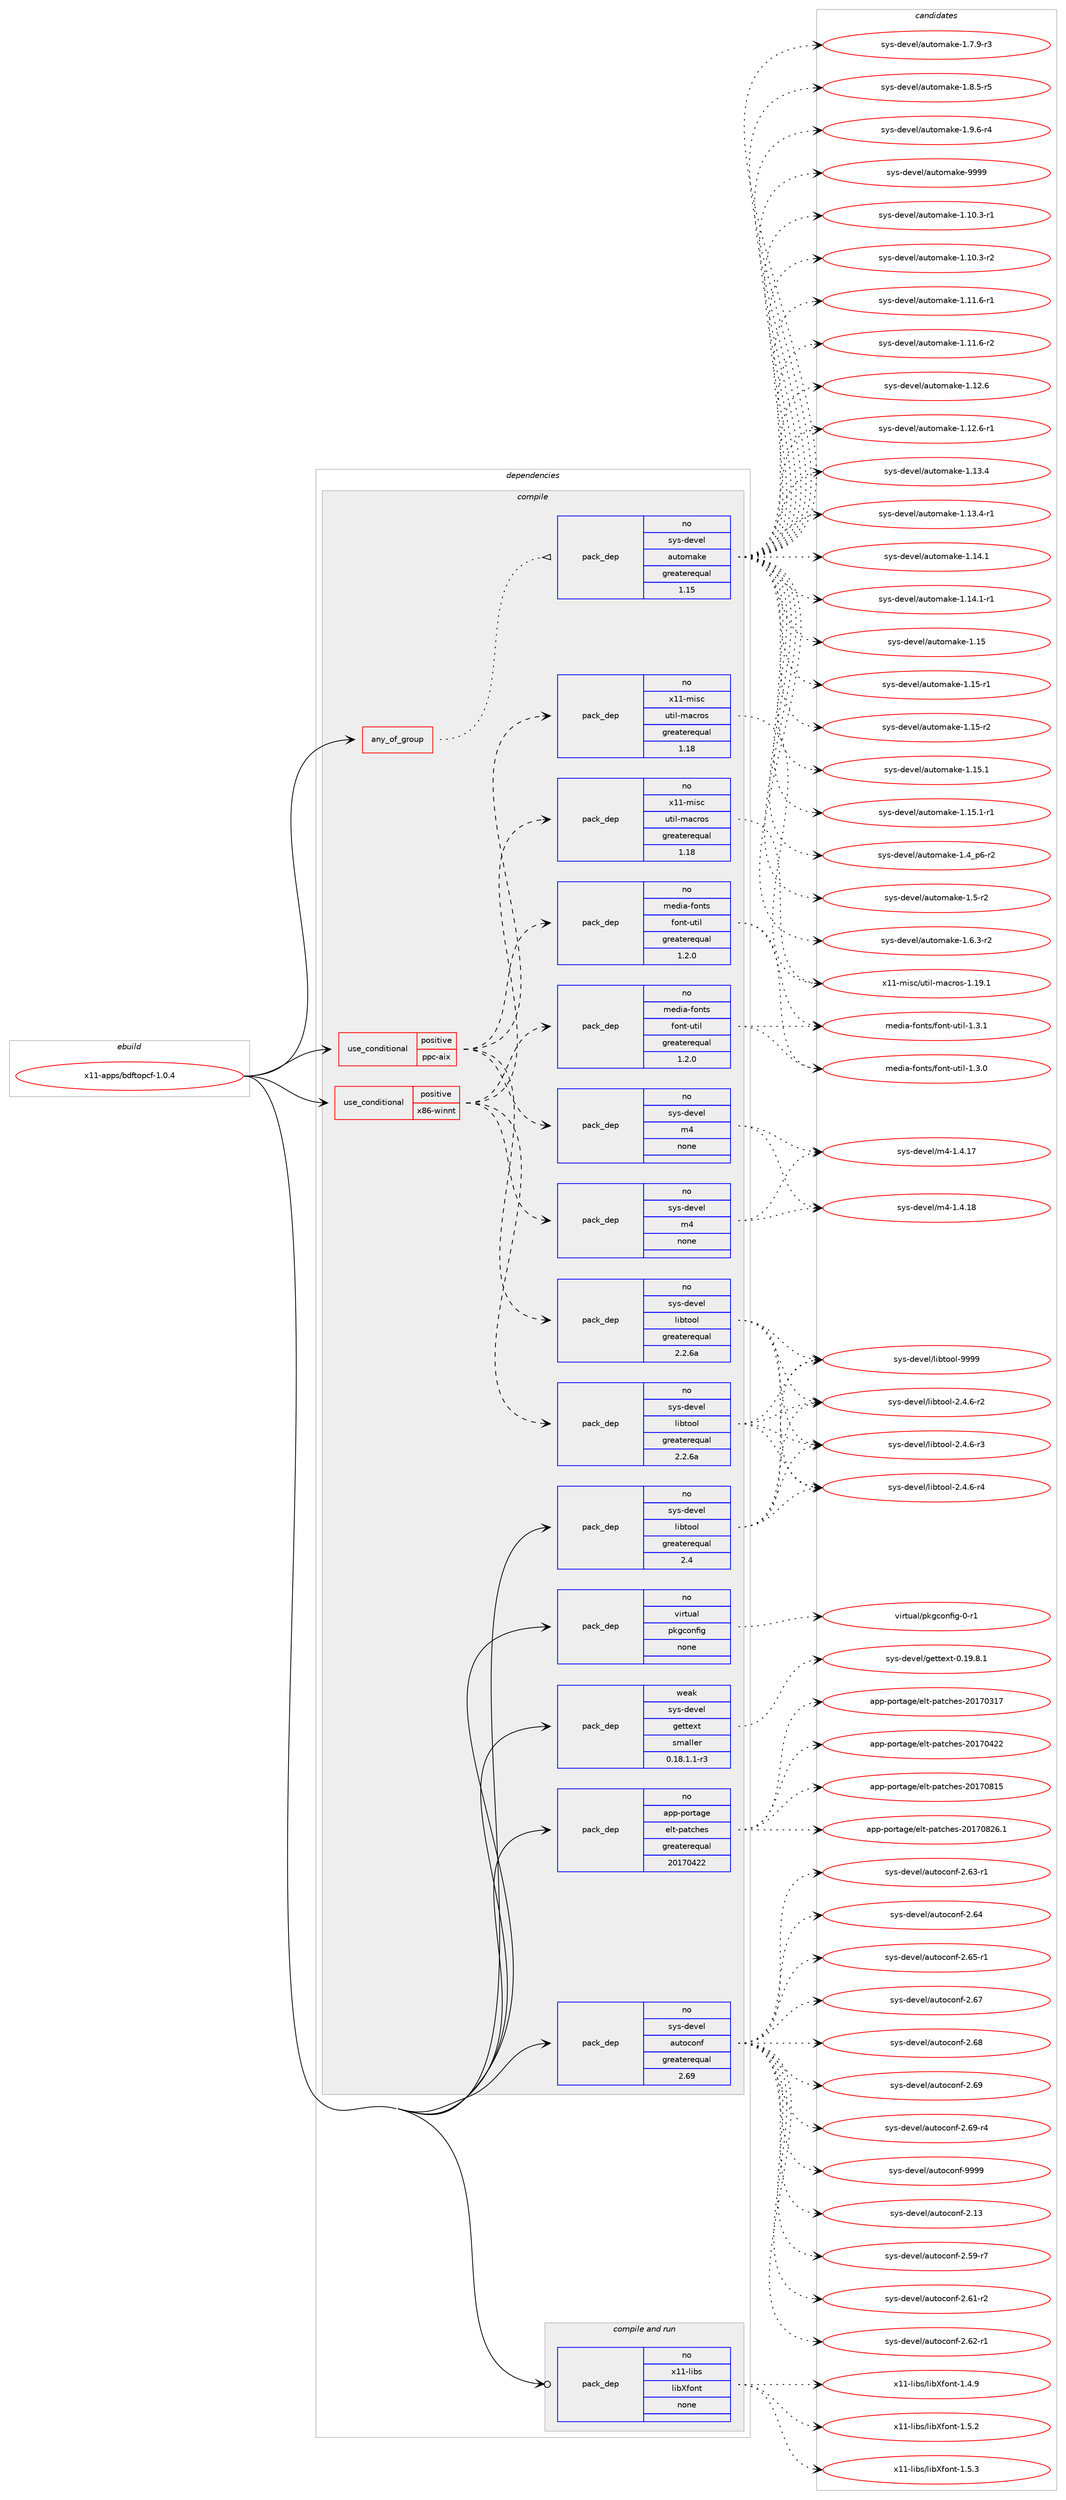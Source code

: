 digraph prolog {

# *************
# Graph options
# *************

newrank=true;
concentrate=true;
compound=true;
graph [rankdir=LR,fontname=Helvetica,fontsize=10,ranksep=1.5];#, ranksep=2.5, nodesep=0.2];
edge  [arrowhead=vee];
node  [fontname=Helvetica,fontsize=10];

# **********
# The ebuild
# **********

subgraph cluster_leftcol {
color=gray;
rank=same;
label=<<i>ebuild</i>>;
id [label="x11-apps/bdftopcf-1.0.4", color=red, width=4, href="../x11-apps/bdftopcf-1.0.4.svg"];
}

# ****************
# The dependencies
# ****************

subgraph cluster_midcol {
color=gray;
label=<<i>dependencies</i>>;
subgraph cluster_compile {
fillcolor="#eeeeee";
style=filled;
label=<<i>compile</i>>;
subgraph any8995 {
dependency508832 [label=<<TABLE BORDER="0" CELLBORDER="1" CELLSPACING="0" CELLPADDING="4"><TR><TD CELLPADDING="10">any_of_group</TD></TR></TABLE>>, shape=none, color=red];subgraph pack378124 {
dependency508833 [label=<<TABLE BORDER="0" CELLBORDER="1" CELLSPACING="0" CELLPADDING="4" WIDTH="220"><TR><TD ROWSPAN="6" CELLPADDING="30">pack_dep</TD></TR><TR><TD WIDTH="110">no</TD></TR><TR><TD>sys-devel</TD></TR><TR><TD>automake</TD></TR><TR><TD>greaterequal</TD></TR><TR><TD>1.15</TD></TR></TABLE>>, shape=none, color=blue];
}
dependency508832:e -> dependency508833:w [weight=20,style="dotted",arrowhead="oinv"];
}
id:e -> dependency508832:w [weight=20,style="solid",arrowhead="vee"];
subgraph cond121374 {
dependency508834 [label=<<TABLE BORDER="0" CELLBORDER="1" CELLSPACING="0" CELLPADDING="4"><TR><TD ROWSPAN="3" CELLPADDING="10">use_conditional</TD></TR><TR><TD>positive</TD></TR><TR><TD>ppc-aix</TD></TR></TABLE>>, shape=none, color=red];
subgraph pack378125 {
dependency508835 [label=<<TABLE BORDER="0" CELLBORDER="1" CELLSPACING="0" CELLPADDING="4" WIDTH="220"><TR><TD ROWSPAN="6" CELLPADDING="30">pack_dep</TD></TR><TR><TD WIDTH="110">no</TD></TR><TR><TD>sys-devel</TD></TR><TR><TD>libtool</TD></TR><TR><TD>greaterequal</TD></TR><TR><TD>2.2.6a</TD></TR></TABLE>>, shape=none, color=blue];
}
dependency508834:e -> dependency508835:w [weight=20,style="dashed",arrowhead="vee"];
subgraph pack378126 {
dependency508836 [label=<<TABLE BORDER="0" CELLBORDER="1" CELLSPACING="0" CELLPADDING="4" WIDTH="220"><TR><TD ROWSPAN="6" CELLPADDING="30">pack_dep</TD></TR><TR><TD WIDTH="110">no</TD></TR><TR><TD>sys-devel</TD></TR><TR><TD>m4</TD></TR><TR><TD>none</TD></TR><TR><TD></TD></TR></TABLE>>, shape=none, color=blue];
}
dependency508834:e -> dependency508836:w [weight=20,style="dashed",arrowhead="vee"];
subgraph pack378127 {
dependency508837 [label=<<TABLE BORDER="0" CELLBORDER="1" CELLSPACING="0" CELLPADDING="4" WIDTH="220"><TR><TD ROWSPAN="6" CELLPADDING="30">pack_dep</TD></TR><TR><TD WIDTH="110">no</TD></TR><TR><TD>x11-misc</TD></TR><TR><TD>util-macros</TD></TR><TR><TD>greaterequal</TD></TR><TR><TD>1.18</TD></TR></TABLE>>, shape=none, color=blue];
}
dependency508834:e -> dependency508837:w [weight=20,style="dashed",arrowhead="vee"];
subgraph pack378128 {
dependency508838 [label=<<TABLE BORDER="0" CELLBORDER="1" CELLSPACING="0" CELLPADDING="4" WIDTH="220"><TR><TD ROWSPAN="6" CELLPADDING="30">pack_dep</TD></TR><TR><TD WIDTH="110">no</TD></TR><TR><TD>media-fonts</TD></TR><TR><TD>font-util</TD></TR><TR><TD>greaterequal</TD></TR><TR><TD>1.2.0</TD></TR></TABLE>>, shape=none, color=blue];
}
dependency508834:e -> dependency508838:w [weight=20,style="dashed",arrowhead="vee"];
}
id:e -> dependency508834:w [weight=20,style="solid",arrowhead="vee"];
subgraph cond121375 {
dependency508839 [label=<<TABLE BORDER="0" CELLBORDER="1" CELLSPACING="0" CELLPADDING="4"><TR><TD ROWSPAN="3" CELLPADDING="10">use_conditional</TD></TR><TR><TD>positive</TD></TR><TR><TD>x86-winnt</TD></TR></TABLE>>, shape=none, color=red];
subgraph pack378129 {
dependency508840 [label=<<TABLE BORDER="0" CELLBORDER="1" CELLSPACING="0" CELLPADDING="4" WIDTH="220"><TR><TD ROWSPAN="6" CELLPADDING="30">pack_dep</TD></TR><TR><TD WIDTH="110">no</TD></TR><TR><TD>sys-devel</TD></TR><TR><TD>libtool</TD></TR><TR><TD>greaterequal</TD></TR><TR><TD>2.2.6a</TD></TR></TABLE>>, shape=none, color=blue];
}
dependency508839:e -> dependency508840:w [weight=20,style="dashed",arrowhead="vee"];
subgraph pack378130 {
dependency508841 [label=<<TABLE BORDER="0" CELLBORDER="1" CELLSPACING="0" CELLPADDING="4" WIDTH="220"><TR><TD ROWSPAN="6" CELLPADDING="30">pack_dep</TD></TR><TR><TD WIDTH="110">no</TD></TR><TR><TD>sys-devel</TD></TR><TR><TD>m4</TD></TR><TR><TD>none</TD></TR><TR><TD></TD></TR></TABLE>>, shape=none, color=blue];
}
dependency508839:e -> dependency508841:w [weight=20,style="dashed",arrowhead="vee"];
subgraph pack378131 {
dependency508842 [label=<<TABLE BORDER="0" CELLBORDER="1" CELLSPACING="0" CELLPADDING="4" WIDTH="220"><TR><TD ROWSPAN="6" CELLPADDING="30">pack_dep</TD></TR><TR><TD WIDTH="110">no</TD></TR><TR><TD>x11-misc</TD></TR><TR><TD>util-macros</TD></TR><TR><TD>greaterequal</TD></TR><TR><TD>1.18</TD></TR></TABLE>>, shape=none, color=blue];
}
dependency508839:e -> dependency508842:w [weight=20,style="dashed",arrowhead="vee"];
subgraph pack378132 {
dependency508843 [label=<<TABLE BORDER="0" CELLBORDER="1" CELLSPACING="0" CELLPADDING="4" WIDTH="220"><TR><TD ROWSPAN="6" CELLPADDING="30">pack_dep</TD></TR><TR><TD WIDTH="110">no</TD></TR><TR><TD>media-fonts</TD></TR><TR><TD>font-util</TD></TR><TR><TD>greaterequal</TD></TR><TR><TD>1.2.0</TD></TR></TABLE>>, shape=none, color=blue];
}
dependency508839:e -> dependency508843:w [weight=20,style="dashed",arrowhead="vee"];
}
id:e -> dependency508839:w [weight=20,style="solid",arrowhead="vee"];
subgraph pack378133 {
dependency508844 [label=<<TABLE BORDER="0" CELLBORDER="1" CELLSPACING="0" CELLPADDING="4" WIDTH="220"><TR><TD ROWSPAN="6" CELLPADDING="30">pack_dep</TD></TR><TR><TD WIDTH="110">no</TD></TR><TR><TD>app-portage</TD></TR><TR><TD>elt-patches</TD></TR><TR><TD>greaterequal</TD></TR><TR><TD>20170422</TD></TR></TABLE>>, shape=none, color=blue];
}
id:e -> dependency508844:w [weight=20,style="solid",arrowhead="vee"];
subgraph pack378134 {
dependency508845 [label=<<TABLE BORDER="0" CELLBORDER="1" CELLSPACING="0" CELLPADDING="4" WIDTH="220"><TR><TD ROWSPAN="6" CELLPADDING="30">pack_dep</TD></TR><TR><TD WIDTH="110">no</TD></TR><TR><TD>sys-devel</TD></TR><TR><TD>autoconf</TD></TR><TR><TD>greaterequal</TD></TR><TR><TD>2.69</TD></TR></TABLE>>, shape=none, color=blue];
}
id:e -> dependency508845:w [weight=20,style="solid",arrowhead="vee"];
subgraph pack378135 {
dependency508846 [label=<<TABLE BORDER="0" CELLBORDER="1" CELLSPACING="0" CELLPADDING="4" WIDTH="220"><TR><TD ROWSPAN="6" CELLPADDING="30">pack_dep</TD></TR><TR><TD WIDTH="110">no</TD></TR><TR><TD>sys-devel</TD></TR><TR><TD>libtool</TD></TR><TR><TD>greaterequal</TD></TR><TR><TD>2.4</TD></TR></TABLE>>, shape=none, color=blue];
}
id:e -> dependency508846:w [weight=20,style="solid",arrowhead="vee"];
subgraph pack378136 {
dependency508847 [label=<<TABLE BORDER="0" CELLBORDER="1" CELLSPACING="0" CELLPADDING="4" WIDTH="220"><TR><TD ROWSPAN="6" CELLPADDING="30">pack_dep</TD></TR><TR><TD WIDTH="110">no</TD></TR><TR><TD>virtual</TD></TR><TR><TD>pkgconfig</TD></TR><TR><TD>none</TD></TR><TR><TD></TD></TR></TABLE>>, shape=none, color=blue];
}
id:e -> dependency508847:w [weight=20,style="solid",arrowhead="vee"];
subgraph pack378137 {
dependency508848 [label=<<TABLE BORDER="0" CELLBORDER="1" CELLSPACING="0" CELLPADDING="4" WIDTH="220"><TR><TD ROWSPAN="6" CELLPADDING="30">pack_dep</TD></TR><TR><TD WIDTH="110">weak</TD></TR><TR><TD>sys-devel</TD></TR><TR><TD>gettext</TD></TR><TR><TD>smaller</TD></TR><TR><TD>0.18.1.1-r3</TD></TR></TABLE>>, shape=none, color=blue];
}
id:e -> dependency508848:w [weight=20,style="solid",arrowhead="vee"];
}
subgraph cluster_compileandrun {
fillcolor="#eeeeee";
style=filled;
label=<<i>compile and run</i>>;
subgraph pack378138 {
dependency508849 [label=<<TABLE BORDER="0" CELLBORDER="1" CELLSPACING="0" CELLPADDING="4" WIDTH="220"><TR><TD ROWSPAN="6" CELLPADDING="30">pack_dep</TD></TR><TR><TD WIDTH="110">no</TD></TR><TR><TD>x11-libs</TD></TR><TR><TD>libXfont</TD></TR><TR><TD>none</TD></TR><TR><TD></TD></TR></TABLE>>, shape=none, color=blue];
}
id:e -> dependency508849:w [weight=20,style="solid",arrowhead="odotvee"];
}
subgraph cluster_run {
fillcolor="#eeeeee";
style=filled;
label=<<i>run</i>>;
}
}

# **************
# The candidates
# **************

subgraph cluster_choices {
rank=same;
color=gray;
label=<<i>candidates</i>>;

subgraph choice378124 {
color=black;
nodesep=1;
choice11512111545100101118101108479711711611110997107101454946494846514511449 [label="sys-devel/automake-1.10.3-r1", color=red, width=4,href="../sys-devel/automake-1.10.3-r1.svg"];
choice11512111545100101118101108479711711611110997107101454946494846514511450 [label="sys-devel/automake-1.10.3-r2", color=red, width=4,href="../sys-devel/automake-1.10.3-r2.svg"];
choice11512111545100101118101108479711711611110997107101454946494946544511449 [label="sys-devel/automake-1.11.6-r1", color=red, width=4,href="../sys-devel/automake-1.11.6-r1.svg"];
choice11512111545100101118101108479711711611110997107101454946494946544511450 [label="sys-devel/automake-1.11.6-r2", color=red, width=4,href="../sys-devel/automake-1.11.6-r2.svg"];
choice1151211154510010111810110847971171161111099710710145494649504654 [label="sys-devel/automake-1.12.6", color=red, width=4,href="../sys-devel/automake-1.12.6.svg"];
choice11512111545100101118101108479711711611110997107101454946495046544511449 [label="sys-devel/automake-1.12.6-r1", color=red, width=4,href="../sys-devel/automake-1.12.6-r1.svg"];
choice1151211154510010111810110847971171161111099710710145494649514652 [label="sys-devel/automake-1.13.4", color=red, width=4,href="../sys-devel/automake-1.13.4.svg"];
choice11512111545100101118101108479711711611110997107101454946495146524511449 [label="sys-devel/automake-1.13.4-r1", color=red, width=4,href="../sys-devel/automake-1.13.4-r1.svg"];
choice1151211154510010111810110847971171161111099710710145494649524649 [label="sys-devel/automake-1.14.1", color=red, width=4,href="../sys-devel/automake-1.14.1.svg"];
choice11512111545100101118101108479711711611110997107101454946495246494511449 [label="sys-devel/automake-1.14.1-r1", color=red, width=4,href="../sys-devel/automake-1.14.1-r1.svg"];
choice115121115451001011181011084797117116111109971071014549464953 [label="sys-devel/automake-1.15", color=red, width=4,href="../sys-devel/automake-1.15.svg"];
choice1151211154510010111810110847971171161111099710710145494649534511449 [label="sys-devel/automake-1.15-r1", color=red, width=4,href="../sys-devel/automake-1.15-r1.svg"];
choice1151211154510010111810110847971171161111099710710145494649534511450 [label="sys-devel/automake-1.15-r2", color=red, width=4,href="../sys-devel/automake-1.15-r2.svg"];
choice1151211154510010111810110847971171161111099710710145494649534649 [label="sys-devel/automake-1.15.1", color=red, width=4,href="../sys-devel/automake-1.15.1.svg"];
choice11512111545100101118101108479711711611110997107101454946495346494511449 [label="sys-devel/automake-1.15.1-r1", color=red, width=4,href="../sys-devel/automake-1.15.1-r1.svg"];
choice115121115451001011181011084797117116111109971071014549465295112544511450 [label="sys-devel/automake-1.4_p6-r2", color=red, width=4,href="../sys-devel/automake-1.4_p6-r2.svg"];
choice11512111545100101118101108479711711611110997107101454946534511450 [label="sys-devel/automake-1.5-r2", color=red, width=4,href="../sys-devel/automake-1.5-r2.svg"];
choice115121115451001011181011084797117116111109971071014549465446514511450 [label="sys-devel/automake-1.6.3-r2", color=red, width=4,href="../sys-devel/automake-1.6.3-r2.svg"];
choice115121115451001011181011084797117116111109971071014549465546574511451 [label="sys-devel/automake-1.7.9-r3", color=red, width=4,href="../sys-devel/automake-1.7.9-r3.svg"];
choice115121115451001011181011084797117116111109971071014549465646534511453 [label="sys-devel/automake-1.8.5-r5", color=red, width=4,href="../sys-devel/automake-1.8.5-r5.svg"];
choice115121115451001011181011084797117116111109971071014549465746544511452 [label="sys-devel/automake-1.9.6-r4", color=red, width=4,href="../sys-devel/automake-1.9.6-r4.svg"];
choice115121115451001011181011084797117116111109971071014557575757 [label="sys-devel/automake-9999", color=red, width=4,href="../sys-devel/automake-9999.svg"];
dependency508833:e -> choice11512111545100101118101108479711711611110997107101454946494846514511449:w [style=dotted,weight="100"];
dependency508833:e -> choice11512111545100101118101108479711711611110997107101454946494846514511450:w [style=dotted,weight="100"];
dependency508833:e -> choice11512111545100101118101108479711711611110997107101454946494946544511449:w [style=dotted,weight="100"];
dependency508833:e -> choice11512111545100101118101108479711711611110997107101454946494946544511450:w [style=dotted,weight="100"];
dependency508833:e -> choice1151211154510010111810110847971171161111099710710145494649504654:w [style=dotted,weight="100"];
dependency508833:e -> choice11512111545100101118101108479711711611110997107101454946495046544511449:w [style=dotted,weight="100"];
dependency508833:e -> choice1151211154510010111810110847971171161111099710710145494649514652:w [style=dotted,weight="100"];
dependency508833:e -> choice11512111545100101118101108479711711611110997107101454946495146524511449:w [style=dotted,weight="100"];
dependency508833:e -> choice1151211154510010111810110847971171161111099710710145494649524649:w [style=dotted,weight="100"];
dependency508833:e -> choice11512111545100101118101108479711711611110997107101454946495246494511449:w [style=dotted,weight="100"];
dependency508833:e -> choice115121115451001011181011084797117116111109971071014549464953:w [style=dotted,weight="100"];
dependency508833:e -> choice1151211154510010111810110847971171161111099710710145494649534511449:w [style=dotted,weight="100"];
dependency508833:e -> choice1151211154510010111810110847971171161111099710710145494649534511450:w [style=dotted,weight="100"];
dependency508833:e -> choice1151211154510010111810110847971171161111099710710145494649534649:w [style=dotted,weight="100"];
dependency508833:e -> choice11512111545100101118101108479711711611110997107101454946495346494511449:w [style=dotted,weight="100"];
dependency508833:e -> choice115121115451001011181011084797117116111109971071014549465295112544511450:w [style=dotted,weight="100"];
dependency508833:e -> choice11512111545100101118101108479711711611110997107101454946534511450:w [style=dotted,weight="100"];
dependency508833:e -> choice115121115451001011181011084797117116111109971071014549465446514511450:w [style=dotted,weight="100"];
dependency508833:e -> choice115121115451001011181011084797117116111109971071014549465546574511451:w [style=dotted,weight="100"];
dependency508833:e -> choice115121115451001011181011084797117116111109971071014549465646534511453:w [style=dotted,weight="100"];
dependency508833:e -> choice115121115451001011181011084797117116111109971071014549465746544511452:w [style=dotted,weight="100"];
dependency508833:e -> choice115121115451001011181011084797117116111109971071014557575757:w [style=dotted,weight="100"];
}
subgraph choice378125 {
color=black;
nodesep=1;
choice1151211154510010111810110847108105981161111111084550465246544511450 [label="sys-devel/libtool-2.4.6-r2", color=red, width=4,href="../sys-devel/libtool-2.4.6-r2.svg"];
choice1151211154510010111810110847108105981161111111084550465246544511451 [label="sys-devel/libtool-2.4.6-r3", color=red, width=4,href="../sys-devel/libtool-2.4.6-r3.svg"];
choice1151211154510010111810110847108105981161111111084550465246544511452 [label="sys-devel/libtool-2.4.6-r4", color=red, width=4,href="../sys-devel/libtool-2.4.6-r4.svg"];
choice1151211154510010111810110847108105981161111111084557575757 [label="sys-devel/libtool-9999", color=red, width=4,href="../sys-devel/libtool-9999.svg"];
dependency508835:e -> choice1151211154510010111810110847108105981161111111084550465246544511450:w [style=dotted,weight="100"];
dependency508835:e -> choice1151211154510010111810110847108105981161111111084550465246544511451:w [style=dotted,weight="100"];
dependency508835:e -> choice1151211154510010111810110847108105981161111111084550465246544511452:w [style=dotted,weight="100"];
dependency508835:e -> choice1151211154510010111810110847108105981161111111084557575757:w [style=dotted,weight="100"];
}
subgraph choice378126 {
color=black;
nodesep=1;
choice11512111545100101118101108471095245494652464955 [label="sys-devel/m4-1.4.17", color=red, width=4,href="../sys-devel/m4-1.4.17.svg"];
choice11512111545100101118101108471095245494652464956 [label="sys-devel/m4-1.4.18", color=red, width=4,href="../sys-devel/m4-1.4.18.svg"];
dependency508836:e -> choice11512111545100101118101108471095245494652464955:w [style=dotted,weight="100"];
dependency508836:e -> choice11512111545100101118101108471095245494652464956:w [style=dotted,weight="100"];
}
subgraph choice378127 {
color=black;
nodesep=1;
choice120494945109105115994711711610510845109979911411111545494649574649 [label="x11-misc/util-macros-1.19.1", color=red, width=4,href="../x11-misc/util-macros-1.19.1.svg"];
dependency508837:e -> choice120494945109105115994711711610510845109979911411111545494649574649:w [style=dotted,weight="100"];
}
subgraph choice378128 {
color=black;
nodesep=1;
choice10910110010597451021111101161154710211111011645117116105108454946514648 [label="media-fonts/font-util-1.3.0", color=red, width=4,href="../media-fonts/font-util-1.3.0.svg"];
choice10910110010597451021111101161154710211111011645117116105108454946514649 [label="media-fonts/font-util-1.3.1", color=red, width=4,href="../media-fonts/font-util-1.3.1.svg"];
dependency508838:e -> choice10910110010597451021111101161154710211111011645117116105108454946514648:w [style=dotted,weight="100"];
dependency508838:e -> choice10910110010597451021111101161154710211111011645117116105108454946514649:w [style=dotted,weight="100"];
}
subgraph choice378129 {
color=black;
nodesep=1;
choice1151211154510010111810110847108105981161111111084550465246544511450 [label="sys-devel/libtool-2.4.6-r2", color=red, width=4,href="../sys-devel/libtool-2.4.6-r2.svg"];
choice1151211154510010111810110847108105981161111111084550465246544511451 [label="sys-devel/libtool-2.4.6-r3", color=red, width=4,href="../sys-devel/libtool-2.4.6-r3.svg"];
choice1151211154510010111810110847108105981161111111084550465246544511452 [label="sys-devel/libtool-2.4.6-r4", color=red, width=4,href="../sys-devel/libtool-2.4.6-r4.svg"];
choice1151211154510010111810110847108105981161111111084557575757 [label="sys-devel/libtool-9999", color=red, width=4,href="../sys-devel/libtool-9999.svg"];
dependency508840:e -> choice1151211154510010111810110847108105981161111111084550465246544511450:w [style=dotted,weight="100"];
dependency508840:e -> choice1151211154510010111810110847108105981161111111084550465246544511451:w [style=dotted,weight="100"];
dependency508840:e -> choice1151211154510010111810110847108105981161111111084550465246544511452:w [style=dotted,weight="100"];
dependency508840:e -> choice1151211154510010111810110847108105981161111111084557575757:w [style=dotted,weight="100"];
}
subgraph choice378130 {
color=black;
nodesep=1;
choice11512111545100101118101108471095245494652464955 [label="sys-devel/m4-1.4.17", color=red, width=4,href="../sys-devel/m4-1.4.17.svg"];
choice11512111545100101118101108471095245494652464956 [label="sys-devel/m4-1.4.18", color=red, width=4,href="../sys-devel/m4-1.4.18.svg"];
dependency508841:e -> choice11512111545100101118101108471095245494652464955:w [style=dotted,weight="100"];
dependency508841:e -> choice11512111545100101118101108471095245494652464956:w [style=dotted,weight="100"];
}
subgraph choice378131 {
color=black;
nodesep=1;
choice120494945109105115994711711610510845109979911411111545494649574649 [label="x11-misc/util-macros-1.19.1", color=red, width=4,href="../x11-misc/util-macros-1.19.1.svg"];
dependency508842:e -> choice120494945109105115994711711610510845109979911411111545494649574649:w [style=dotted,weight="100"];
}
subgraph choice378132 {
color=black;
nodesep=1;
choice10910110010597451021111101161154710211111011645117116105108454946514648 [label="media-fonts/font-util-1.3.0", color=red, width=4,href="../media-fonts/font-util-1.3.0.svg"];
choice10910110010597451021111101161154710211111011645117116105108454946514649 [label="media-fonts/font-util-1.3.1", color=red, width=4,href="../media-fonts/font-util-1.3.1.svg"];
dependency508843:e -> choice10910110010597451021111101161154710211111011645117116105108454946514648:w [style=dotted,weight="100"];
dependency508843:e -> choice10910110010597451021111101161154710211111011645117116105108454946514649:w [style=dotted,weight="100"];
}
subgraph choice378133 {
color=black;
nodesep=1;
choice97112112451121111141169710310147101108116451129711699104101115455048495548514955 [label="app-portage/elt-patches-20170317", color=red, width=4,href="../app-portage/elt-patches-20170317.svg"];
choice97112112451121111141169710310147101108116451129711699104101115455048495548525050 [label="app-portage/elt-patches-20170422", color=red, width=4,href="../app-portage/elt-patches-20170422.svg"];
choice97112112451121111141169710310147101108116451129711699104101115455048495548564953 [label="app-portage/elt-patches-20170815", color=red, width=4,href="../app-portage/elt-patches-20170815.svg"];
choice971121124511211111411697103101471011081164511297116991041011154550484955485650544649 [label="app-portage/elt-patches-20170826.1", color=red, width=4,href="../app-portage/elt-patches-20170826.1.svg"];
dependency508844:e -> choice97112112451121111141169710310147101108116451129711699104101115455048495548514955:w [style=dotted,weight="100"];
dependency508844:e -> choice97112112451121111141169710310147101108116451129711699104101115455048495548525050:w [style=dotted,weight="100"];
dependency508844:e -> choice97112112451121111141169710310147101108116451129711699104101115455048495548564953:w [style=dotted,weight="100"];
dependency508844:e -> choice971121124511211111411697103101471011081164511297116991041011154550484955485650544649:w [style=dotted,weight="100"];
}
subgraph choice378134 {
color=black;
nodesep=1;
choice115121115451001011181011084797117116111991111101024550464951 [label="sys-devel/autoconf-2.13", color=red, width=4,href="../sys-devel/autoconf-2.13.svg"];
choice1151211154510010111810110847971171161119911111010245504653574511455 [label="sys-devel/autoconf-2.59-r7", color=red, width=4,href="../sys-devel/autoconf-2.59-r7.svg"];
choice1151211154510010111810110847971171161119911111010245504654494511450 [label="sys-devel/autoconf-2.61-r2", color=red, width=4,href="../sys-devel/autoconf-2.61-r2.svg"];
choice1151211154510010111810110847971171161119911111010245504654504511449 [label="sys-devel/autoconf-2.62-r1", color=red, width=4,href="../sys-devel/autoconf-2.62-r1.svg"];
choice1151211154510010111810110847971171161119911111010245504654514511449 [label="sys-devel/autoconf-2.63-r1", color=red, width=4,href="../sys-devel/autoconf-2.63-r1.svg"];
choice115121115451001011181011084797117116111991111101024550465452 [label="sys-devel/autoconf-2.64", color=red, width=4,href="../sys-devel/autoconf-2.64.svg"];
choice1151211154510010111810110847971171161119911111010245504654534511449 [label="sys-devel/autoconf-2.65-r1", color=red, width=4,href="../sys-devel/autoconf-2.65-r1.svg"];
choice115121115451001011181011084797117116111991111101024550465455 [label="sys-devel/autoconf-2.67", color=red, width=4,href="../sys-devel/autoconf-2.67.svg"];
choice115121115451001011181011084797117116111991111101024550465456 [label="sys-devel/autoconf-2.68", color=red, width=4,href="../sys-devel/autoconf-2.68.svg"];
choice115121115451001011181011084797117116111991111101024550465457 [label="sys-devel/autoconf-2.69", color=red, width=4,href="../sys-devel/autoconf-2.69.svg"];
choice1151211154510010111810110847971171161119911111010245504654574511452 [label="sys-devel/autoconf-2.69-r4", color=red, width=4,href="../sys-devel/autoconf-2.69-r4.svg"];
choice115121115451001011181011084797117116111991111101024557575757 [label="sys-devel/autoconf-9999", color=red, width=4,href="../sys-devel/autoconf-9999.svg"];
dependency508845:e -> choice115121115451001011181011084797117116111991111101024550464951:w [style=dotted,weight="100"];
dependency508845:e -> choice1151211154510010111810110847971171161119911111010245504653574511455:w [style=dotted,weight="100"];
dependency508845:e -> choice1151211154510010111810110847971171161119911111010245504654494511450:w [style=dotted,weight="100"];
dependency508845:e -> choice1151211154510010111810110847971171161119911111010245504654504511449:w [style=dotted,weight="100"];
dependency508845:e -> choice1151211154510010111810110847971171161119911111010245504654514511449:w [style=dotted,weight="100"];
dependency508845:e -> choice115121115451001011181011084797117116111991111101024550465452:w [style=dotted,weight="100"];
dependency508845:e -> choice1151211154510010111810110847971171161119911111010245504654534511449:w [style=dotted,weight="100"];
dependency508845:e -> choice115121115451001011181011084797117116111991111101024550465455:w [style=dotted,weight="100"];
dependency508845:e -> choice115121115451001011181011084797117116111991111101024550465456:w [style=dotted,weight="100"];
dependency508845:e -> choice115121115451001011181011084797117116111991111101024550465457:w [style=dotted,weight="100"];
dependency508845:e -> choice1151211154510010111810110847971171161119911111010245504654574511452:w [style=dotted,weight="100"];
dependency508845:e -> choice115121115451001011181011084797117116111991111101024557575757:w [style=dotted,weight="100"];
}
subgraph choice378135 {
color=black;
nodesep=1;
choice1151211154510010111810110847108105981161111111084550465246544511450 [label="sys-devel/libtool-2.4.6-r2", color=red, width=4,href="../sys-devel/libtool-2.4.6-r2.svg"];
choice1151211154510010111810110847108105981161111111084550465246544511451 [label="sys-devel/libtool-2.4.6-r3", color=red, width=4,href="../sys-devel/libtool-2.4.6-r3.svg"];
choice1151211154510010111810110847108105981161111111084550465246544511452 [label="sys-devel/libtool-2.4.6-r4", color=red, width=4,href="../sys-devel/libtool-2.4.6-r4.svg"];
choice1151211154510010111810110847108105981161111111084557575757 [label="sys-devel/libtool-9999", color=red, width=4,href="../sys-devel/libtool-9999.svg"];
dependency508846:e -> choice1151211154510010111810110847108105981161111111084550465246544511450:w [style=dotted,weight="100"];
dependency508846:e -> choice1151211154510010111810110847108105981161111111084550465246544511451:w [style=dotted,weight="100"];
dependency508846:e -> choice1151211154510010111810110847108105981161111111084550465246544511452:w [style=dotted,weight="100"];
dependency508846:e -> choice1151211154510010111810110847108105981161111111084557575757:w [style=dotted,weight="100"];
}
subgraph choice378136 {
color=black;
nodesep=1;
choice11810511411611797108471121071039911111010210510345484511449 [label="virtual/pkgconfig-0-r1", color=red, width=4,href="../virtual/pkgconfig-0-r1.svg"];
dependency508847:e -> choice11810511411611797108471121071039911111010210510345484511449:w [style=dotted,weight="100"];
}
subgraph choice378137 {
color=black;
nodesep=1;
choice1151211154510010111810110847103101116116101120116454846495746564649 [label="sys-devel/gettext-0.19.8.1", color=red, width=4,href="../sys-devel/gettext-0.19.8.1.svg"];
dependency508848:e -> choice1151211154510010111810110847103101116116101120116454846495746564649:w [style=dotted,weight="100"];
}
subgraph choice378138 {
color=black;
nodesep=1;
choice12049494510810598115471081059888102111110116454946524657 [label="x11-libs/libXfont-1.4.9", color=red, width=4,href="../x11-libs/libXfont-1.4.9.svg"];
choice12049494510810598115471081059888102111110116454946534650 [label="x11-libs/libXfont-1.5.2", color=red, width=4,href="../x11-libs/libXfont-1.5.2.svg"];
choice12049494510810598115471081059888102111110116454946534651 [label="x11-libs/libXfont-1.5.3", color=red, width=4,href="../x11-libs/libXfont-1.5.3.svg"];
dependency508849:e -> choice12049494510810598115471081059888102111110116454946524657:w [style=dotted,weight="100"];
dependency508849:e -> choice12049494510810598115471081059888102111110116454946534650:w [style=dotted,weight="100"];
dependency508849:e -> choice12049494510810598115471081059888102111110116454946534651:w [style=dotted,weight="100"];
}
}

}
